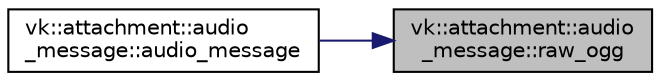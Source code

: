 digraph "vk::attachment::audio_message::raw_ogg"
{
 // LATEX_PDF_SIZE
  edge [fontname="Helvetica",fontsize="10",labelfontname="Helvetica",labelfontsize="10"];
  node [fontname="Helvetica",fontsize="10",shape=record];
  rankdir="RL";
  Node1 [label="vk::attachment::audio\l_message::raw_ogg",height=0.2,width=0.4,color="black", fillcolor="grey75", style="filled", fontcolor="black",tooltip=" "];
  Node1 -> Node2 [dir="back",color="midnightblue",fontsize="10",style="solid",fontname="Helvetica"];
  Node2 [label="vk::attachment::audio\l_message::audio_message",height=0.2,width=0.4,color="black", fillcolor="white", style="filled",URL="$classvk_1_1attachment_1_1audio__message.html#afd2b33ee8c1f1aa8301e8c9353d04a03",tooltip=" "];
}

